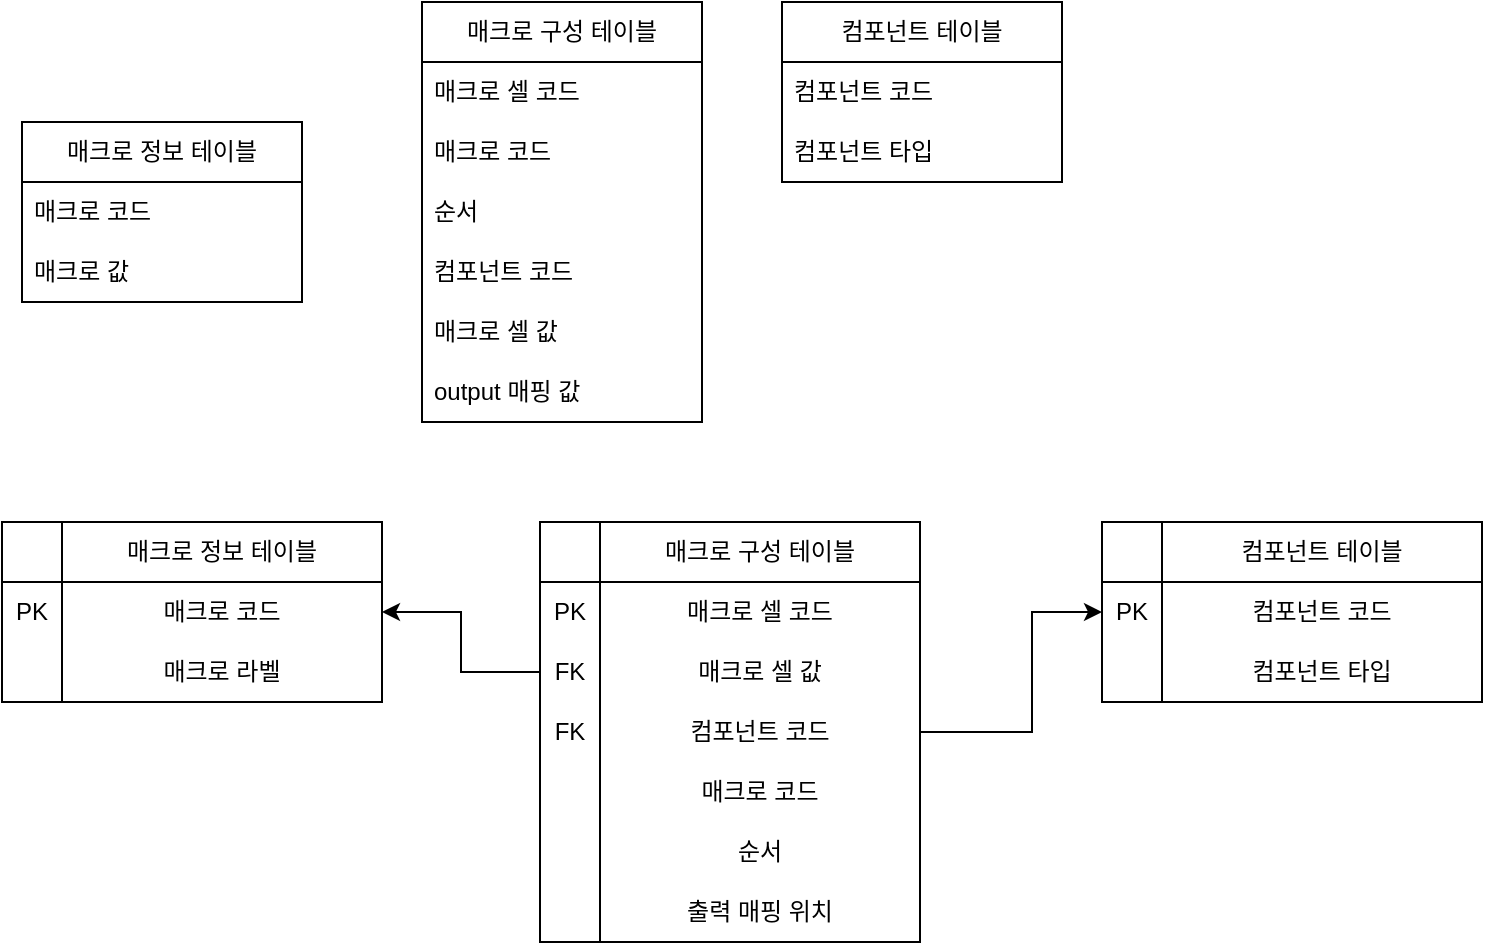 <mxfile version="26.2.4">
  <diagram id="C5RBs43oDa-KdzZeNtuy" name="Page-1">
    <mxGraphModel dx="1190" dy="621" grid="1" gridSize="10" guides="1" tooltips="1" connect="1" arrows="1" fold="1" page="1" pageScale="1" pageWidth="827" pageHeight="1169" math="0" shadow="0">
      <root>
        <mxCell id="WIyWlLk6GJQsqaUBKTNV-0" />
        <mxCell id="WIyWlLk6GJQsqaUBKTNV-1" parent="WIyWlLk6GJQsqaUBKTNV-0" />
        <mxCell id="njgZmpXWB_A1ikyTaI25-2" value="매크로 정보 테이블" style="swimlane;fontStyle=0;childLayout=stackLayout;horizontal=1;startSize=30;horizontalStack=0;resizeParent=1;resizeParentMax=0;resizeLast=0;collapsible=1;marginBottom=0;whiteSpace=wrap;html=1;" vertex="1" parent="WIyWlLk6GJQsqaUBKTNV-1">
          <mxGeometry x="60" y="220" width="140" height="90" as="geometry" />
        </mxCell>
        <mxCell id="njgZmpXWB_A1ikyTaI25-3" value="매크로 코드" style="text;strokeColor=none;fillColor=none;align=left;verticalAlign=middle;spacingLeft=4;spacingRight=4;overflow=hidden;points=[[0,0.5],[1,0.5]];portConstraint=eastwest;rotatable=0;whiteSpace=wrap;html=1;" vertex="1" parent="njgZmpXWB_A1ikyTaI25-2">
          <mxGeometry y="30" width="140" height="30" as="geometry" />
        </mxCell>
        <mxCell id="njgZmpXWB_A1ikyTaI25-4" value="매크로 값" style="text;strokeColor=none;fillColor=none;align=left;verticalAlign=middle;spacingLeft=4;spacingRight=4;overflow=hidden;points=[[0,0.5],[1,0.5]];portConstraint=eastwest;rotatable=0;whiteSpace=wrap;html=1;" vertex="1" parent="njgZmpXWB_A1ikyTaI25-2">
          <mxGeometry y="60" width="140" height="30" as="geometry" />
        </mxCell>
        <mxCell id="njgZmpXWB_A1ikyTaI25-6" value="매크로 구성 테이블" style="swimlane;fontStyle=0;childLayout=stackLayout;horizontal=1;startSize=30;horizontalStack=0;resizeParent=1;resizeParentMax=0;resizeLast=0;collapsible=1;marginBottom=0;whiteSpace=wrap;html=1;" vertex="1" parent="WIyWlLk6GJQsqaUBKTNV-1">
          <mxGeometry x="260" y="160" width="140" height="210" as="geometry" />
        </mxCell>
        <mxCell id="njgZmpXWB_A1ikyTaI25-7" value="매크로 셀 코드" style="text;strokeColor=none;fillColor=none;align=left;verticalAlign=middle;spacingLeft=4;spacingRight=4;overflow=hidden;points=[[0,0.5],[1,0.5]];portConstraint=eastwest;rotatable=0;whiteSpace=wrap;html=1;" vertex="1" parent="njgZmpXWB_A1ikyTaI25-6">
          <mxGeometry y="30" width="140" height="30" as="geometry" />
        </mxCell>
        <mxCell id="njgZmpXWB_A1ikyTaI25-8" value="매크로 코드" style="text;strokeColor=none;fillColor=none;align=left;verticalAlign=middle;spacingLeft=4;spacingRight=4;overflow=hidden;points=[[0,0.5],[1,0.5]];portConstraint=eastwest;rotatable=0;whiteSpace=wrap;html=1;" vertex="1" parent="njgZmpXWB_A1ikyTaI25-6">
          <mxGeometry y="60" width="140" height="30" as="geometry" />
        </mxCell>
        <mxCell id="njgZmpXWB_A1ikyTaI25-9" value="순서" style="text;strokeColor=none;fillColor=none;align=left;verticalAlign=middle;spacingLeft=4;spacingRight=4;overflow=hidden;points=[[0,0.5],[1,0.5]];portConstraint=eastwest;rotatable=0;whiteSpace=wrap;html=1;" vertex="1" parent="njgZmpXWB_A1ikyTaI25-6">
          <mxGeometry y="90" width="140" height="30" as="geometry" />
        </mxCell>
        <mxCell id="njgZmpXWB_A1ikyTaI25-10" value="컴포넌트 코드" style="text;strokeColor=none;fillColor=none;align=left;verticalAlign=middle;spacingLeft=4;spacingRight=4;overflow=hidden;points=[[0,0.5],[1,0.5]];portConstraint=eastwest;rotatable=0;whiteSpace=wrap;html=1;" vertex="1" parent="njgZmpXWB_A1ikyTaI25-6">
          <mxGeometry y="120" width="140" height="30" as="geometry" />
        </mxCell>
        <mxCell id="njgZmpXWB_A1ikyTaI25-11" value="매크로 셀 값" style="text;strokeColor=none;fillColor=none;align=left;verticalAlign=middle;spacingLeft=4;spacingRight=4;overflow=hidden;points=[[0,0.5],[1,0.5]];portConstraint=eastwest;rotatable=0;whiteSpace=wrap;html=1;" vertex="1" parent="njgZmpXWB_A1ikyTaI25-6">
          <mxGeometry y="150" width="140" height="30" as="geometry" />
        </mxCell>
        <mxCell id="njgZmpXWB_A1ikyTaI25-12" value="output 매핑 값" style="text;strokeColor=none;fillColor=none;align=left;verticalAlign=middle;spacingLeft=4;spacingRight=4;overflow=hidden;points=[[0,0.5],[1,0.5]];portConstraint=eastwest;rotatable=0;whiteSpace=wrap;html=1;" vertex="1" parent="njgZmpXWB_A1ikyTaI25-6">
          <mxGeometry y="180" width="140" height="30" as="geometry" />
        </mxCell>
        <mxCell id="njgZmpXWB_A1ikyTaI25-13" value="컴포넌트 테이블" style="swimlane;fontStyle=0;childLayout=stackLayout;horizontal=1;startSize=30;horizontalStack=0;resizeParent=1;resizeParentMax=0;resizeLast=0;collapsible=1;marginBottom=0;whiteSpace=wrap;html=1;" vertex="1" parent="WIyWlLk6GJQsqaUBKTNV-1">
          <mxGeometry x="440" y="160" width="140" height="90" as="geometry" />
        </mxCell>
        <mxCell id="njgZmpXWB_A1ikyTaI25-14" value="컴포넌트 코드" style="text;strokeColor=none;fillColor=none;align=left;verticalAlign=middle;spacingLeft=4;spacingRight=4;overflow=hidden;points=[[0,0.5],[1,0.5]];portConstraint=eastwest;rotatable=0;whiteSpace=wrap;html=1;" vertex="1" parent="njgZmpXWB_A1ikyTaI25-13">
          <mxGeometry y="30" width="140" height="30" as="geometry" />
        </mxCell>
        <mxCell id="njgZmpXWB_A1ikyTaI25-15" value="컴포넌트 타입" style="text;strokeColor=none;fillColor=none;align=left;verticalAlign=middle;spacingLeft=4;spacingRight=4;overflow=hidden;points=[[0,0.5],[1,0.5]];portConstraint=eastwest;rotatable=0;whiteSpace=wrap;html=1;" vertex="1" parent="njgZmpXWB_A1ikyTaI25-13">
          <mxGeometry y="60" width="140" height="30" as="geometry" />
        </mxCell>
        <mxCell id="njgZmpXWB_A1ikyTaI25-53" value="" style="shape=internalStorage;whiteSpace=wrap;html=1;backgroundOutline=1;dx=30;dy=30;" vertex="1" parent="WIyWlLk6GJQsqaUBKTNV-1">
          <mxGeometry x="50" y="420" width="190" height="90" as="geometry" />
        </mxCell>
        <mxCell id="njgZmpXWB_A1ikyTaI25-54" value="매크로 정보 테이블" style="text;html=1;align=center;verticalAlign=middle;whiteSpace=wrap;rounded=0;" vertex="1" parent="WIyWlLk6GJQsqaUBKTNV-1">
          <mxGeometry x="80" y="420" width="160" height="30" as="geometry" />
        </mxCell>
        <mxCell id="njgZmpXWB_A1ikyTaI25-55" value="매크로 코드" style="text;html=1;align=center;verticalAlign=middle;whiteSpace=wrap;rounded=0;" vertex="1" parent="WIyWlLk6GJQsqaUBKTNV-1">
          <mxGeometry x="80" y="450" width="160" height="30" as="geometry" />
        </mxCell>
        <mxCell id="njgZmpXWB_A1ikyTaI25-56" value="매크로 라벨" style="text;html=1;align=center;verticalAlign=middle;whiteSpace=wrap;rounded=0;" vertex="1" parent="WIyWlLk6GJQsqaUBKTNV-1">
          <mxGeometry x="80" y="480" width="160" height="30" as="geometry" />
        </mxCell>
        <mxCell id="njgZmpXWB_A1ikyTaI25-57" value="PK" style="text;html=1;align=center;verticalAlign=middle;whiteSpace=wrap;rounded=0;" vertex="1" parent="WIyWlLk6GJQsqaUBKTNV-1">
          <mxGeometry x="50" y="450" width="30" height="30" as="geometry" />
        </mxCell>
        <mxCell id="njgZmpXWB_A1ikyTaI25-58" value="" style="shape=internalStorage;whiteSpace=wrap;html=1;backgroundOutline=1;dx=30;dy=30;" vertex="1" parent="WIyWlLk6GJQsqaUBKTNV-1">
          <mxGeometry x="319" y="420" width="190" height="210" as="geometry" />
        </mxCell>
        <mxCell id="njgZmpXWB_A1ikyTaI25-59" value="매크로 구성 테이블" style="text;html=1;align=center;verticalAlign=middle;whiteSpace=wrap;rounded=0;" vertex="1" parent="WIyWlLk6GJQsqaUBKTNV-1">
          <mxGeometry x="349" y="420" width="160" height="30" as="geometry" />
        </mxCell>
        <mxCell id="njgZmpXWB_A1ikyTaI25-60" value="매크로 셀 코드" style="text;html=1;align=center;verticalAlign=middle;whiteSpace=wrap;rounded=0;" vertex="1" parent="WIyWlLk6GJQsqaUBKTNV-1">
          <mxGeometry x="349" y="450" width="160" height="30" as="geometry" />
        </mxCell>
        <mxCell id="njgZmpXWB_A1ikyTaI25-61" value="매크로 코드" style="text;html=1;align=center;verticalAlign=middle;whiteSpace=wrap;rounded=0;" vertex="1" parent="WIyWlLk6GJQsqaUBKTNV-1">
          <mxGeometry x="349" y="540" width="160" height="30" as="geometry" />
        </mxCell>
        <mxCell id="njgZmpXWB_A1ikyTaI25-62" value="PK" style="text;html=1;align=center;verticalAlign=middle;whiteSpace=wrap;rounded=0;" vertex="1" parent="WIyWlLk6GJQsqaUBKTNV-1">
          <mxGeometry x="319" y="450" width="30" height="30" as="geometry" />
        </mxCell>
        <mxCell id="njgZmpXWB_A1ikyTaI25-63" value="순서" style="text;html=1;align=center;verticalAlign=middle;whiteSpace=wrap;rounded=0;" vertex="1" parent="WIyWlLk6GJQsqaUBKTNV-1">
          <mxGeometry x="349" y="570" width="160" height="30" as="geometry" />
        </mxCell>
        <mxCell id="njgZmpXWB_A1ikyTaI25-76" value="" style="edgeStyle=orthogonalEdgeStyle;rounded=0;orthogonalLoop=1;jettySize=auto;html=1;entryX=0;entryY=0.5;entryDx=0;entryDy=0;" edge="1" parent="WIyWlLk6GJQsqaUBKTNV-1" source="njgZmpXWB_A1ikyTaI25-64" target="njgZmpXWB_A1ikyTaI25-68">
          <mxGeometry relative="1" as="geometry">
            <Array as="points">
              <mxPoint x="565" y="525" />
              <mxPoint x="565" y="465" />
            </Array>
          </mxGeometry>
        </mxCell>
        <mxCell id="njgZmpXWB_A1ikyTaI25-64" value="컴포넌트 코드" style="text;html=1;align=center;verticalAlign=middle;whiteSpace=wrap;rounded=0;" vertex="1" parent="WIyWlLk6GJQsqaUBKTNV-1">
          <mxGeometry x="349" y="510" width="160" height="30" as="geometry" />
        </mxCell>
        <mxCell id="njgZmpXWB_A1ikyTaI25-66" value="출력 매핑 위치" style="text;html=1;align=center;verticalAlign=middle;whiteSpace=wrap;rounded=0;" vertex="1" parent="WIyWlLk6GJQsqaUBKTNV-1">
          <mxGeometry x="349" y="600" width="160" height="30" as="geometry" />
        </mxCell>
        <mxCell id="njgZmpXWB_A1ikyTaI25-67" value="매크로 셀 값" style="text;html=1;align=center;verticalAlign=middle;whiteSpace=wrap;rounded=0;" vertex="1" parent="WIyWlLk6GJQsqaUBKTNV-1">
          <mxGeometry x="349" y="480" width="160" height="30" as="geometry" />
        </mxCell>
        <mxCell id="njgZmpXWB_A1ikyTaI25-68" value="" style="shape=internalStorage;whiteSpace=wrap;html=1;backgroundOutline=1;dx=30;dy=30;" vertex="1" parent="WIyWlLk6GJQsqaUBKTNV-1">
          <mxGeometry x="600" y="420" width="190" height="90" as="geometry" />
        </mxCell>
        <mxCell id="njgZmpXWB_A1ikyTaI25-69" value="컴포넌트 테이블" style="text;html=1;align=center;verticalAlign=middle;whiteSpace=wrap;rounded=0;" vertex="1" parent="WIyWlLk6GJQsqaUBKTNV-1">
          <mxGeometry x="630" y="420" width="160" height="30" as="geometry" />
        </mxCell>
        <mxCell id="njgZmpXWB_A1ikyTaI25-70" value="컴포넌트 코드" style="text;html=1;align=center;verticalAlign=middle;whiteSpace=wrap;rounded=0;" vertex="1" parent="WIyWlLk6GJQsqaUBKTNV-1">
          <mxGeometry x="630" y="450" width="160" height="30" as="geometry" />
        </mxCell>
        <mxCell id="njgZmpXWB_A1ikyTaI25-71" value="컴포넌트 타입" style="text;html=1;align=center;verticalAlign=middle;whiteSpace=wrap;rounded=0;" vertex="1" parent="WIyWlLk6GJQsqaUBKTNV-1">
          <mxGeometry x="630" y="480" width="160" height="30" as="geometry" />
        </mxCell>
        <mxCell id="njgZmpXWB_A1ikyTaI25-72" value="PK" style="text;html=1;align=center;verticalAlign=middle;whiteSpace=wrap;rounded=0;" vertex="1" parent="WIyWlLk6GJQsqaUBKTNV-1">
          <mxGeometry x="600" y="450" width="30" height="30" as="geometry" />
        </mxCell>
        <mxCell id="njgZmpXWB_A1ikyTaI25-74" value="" style="edgeStyle=orthogonalEdgeStyle;rounded=0;orthogonalLoop=1;jettySize=auto;html=1;entryX=1;entryY=0.5;entryDx=0;entryDy=0;" edge="1" parent="WIyWlLk6GJQsqaUBKTNV-1" source="njgZmpXWB_A1ikyTaI25-73" target="njgZmpXWB_A1ikyTaI25-55">
          <mxGeometry relative="1" as="geometry" />
        </mxCell>
        <mxCell id="njgZmpXWB_A1ikyTaI25-73" value="FK" style="text;html=1;align=center;verticalAlign=middle;whiteSpace=wrap;rounded=0;" vertex="1" parent="WIyWlLk6GJQsqaUBKTNV-1">
          <mxGeometry x="319" y="480" width="30" height="30" as="geometry" />
        </mxCell>
        <mxCell id="njgZmpXWB_A1ikyTaI25-75" value="FK" style="text;html=1;align=center;verticalAlign=middle;whiteSpace=wrap;rounded=0;" vertex="1" parent="WIyWlLk6GJQsqaUBKTNV-1">
          <mxGeometry x="319" y="510" width="30" height="30" as="geometry" />
        </mxCell>
      </root>
    </mxGraphModel>
  </diagram>
</mxfile>
